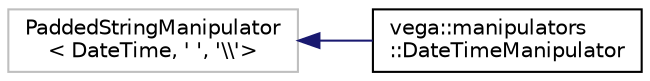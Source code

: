 digraph "Graphical Class Hierarchy"
{
  edge [fontname="Helvetica",fontsize="10",labelfontname="Helvetica",labelfontsize="10"];
  node [fontname="Helvetica",fontsize="10",shape=record];
  rankdir="LR";
  Node81 [label="PaddedStringManipulator\l\< DateTime, ' ', '\\\\'\>",height=0.2,width=0.4,color="grey75", fillcolor="white", style="filled"];
  Node81 -> Node0 [dir="back",color="midnightblue",fontsize="10",style="solid",fontname="Helvetica"];
  Node0 [label="vega::manipulators\l::DateTimeManipulator",height=0.2,width=0.4,color="black", fillcolor="white", style="filled",URL="$classvega_1_1manipulators_1_1DateTimeManipulator.html"];
}
